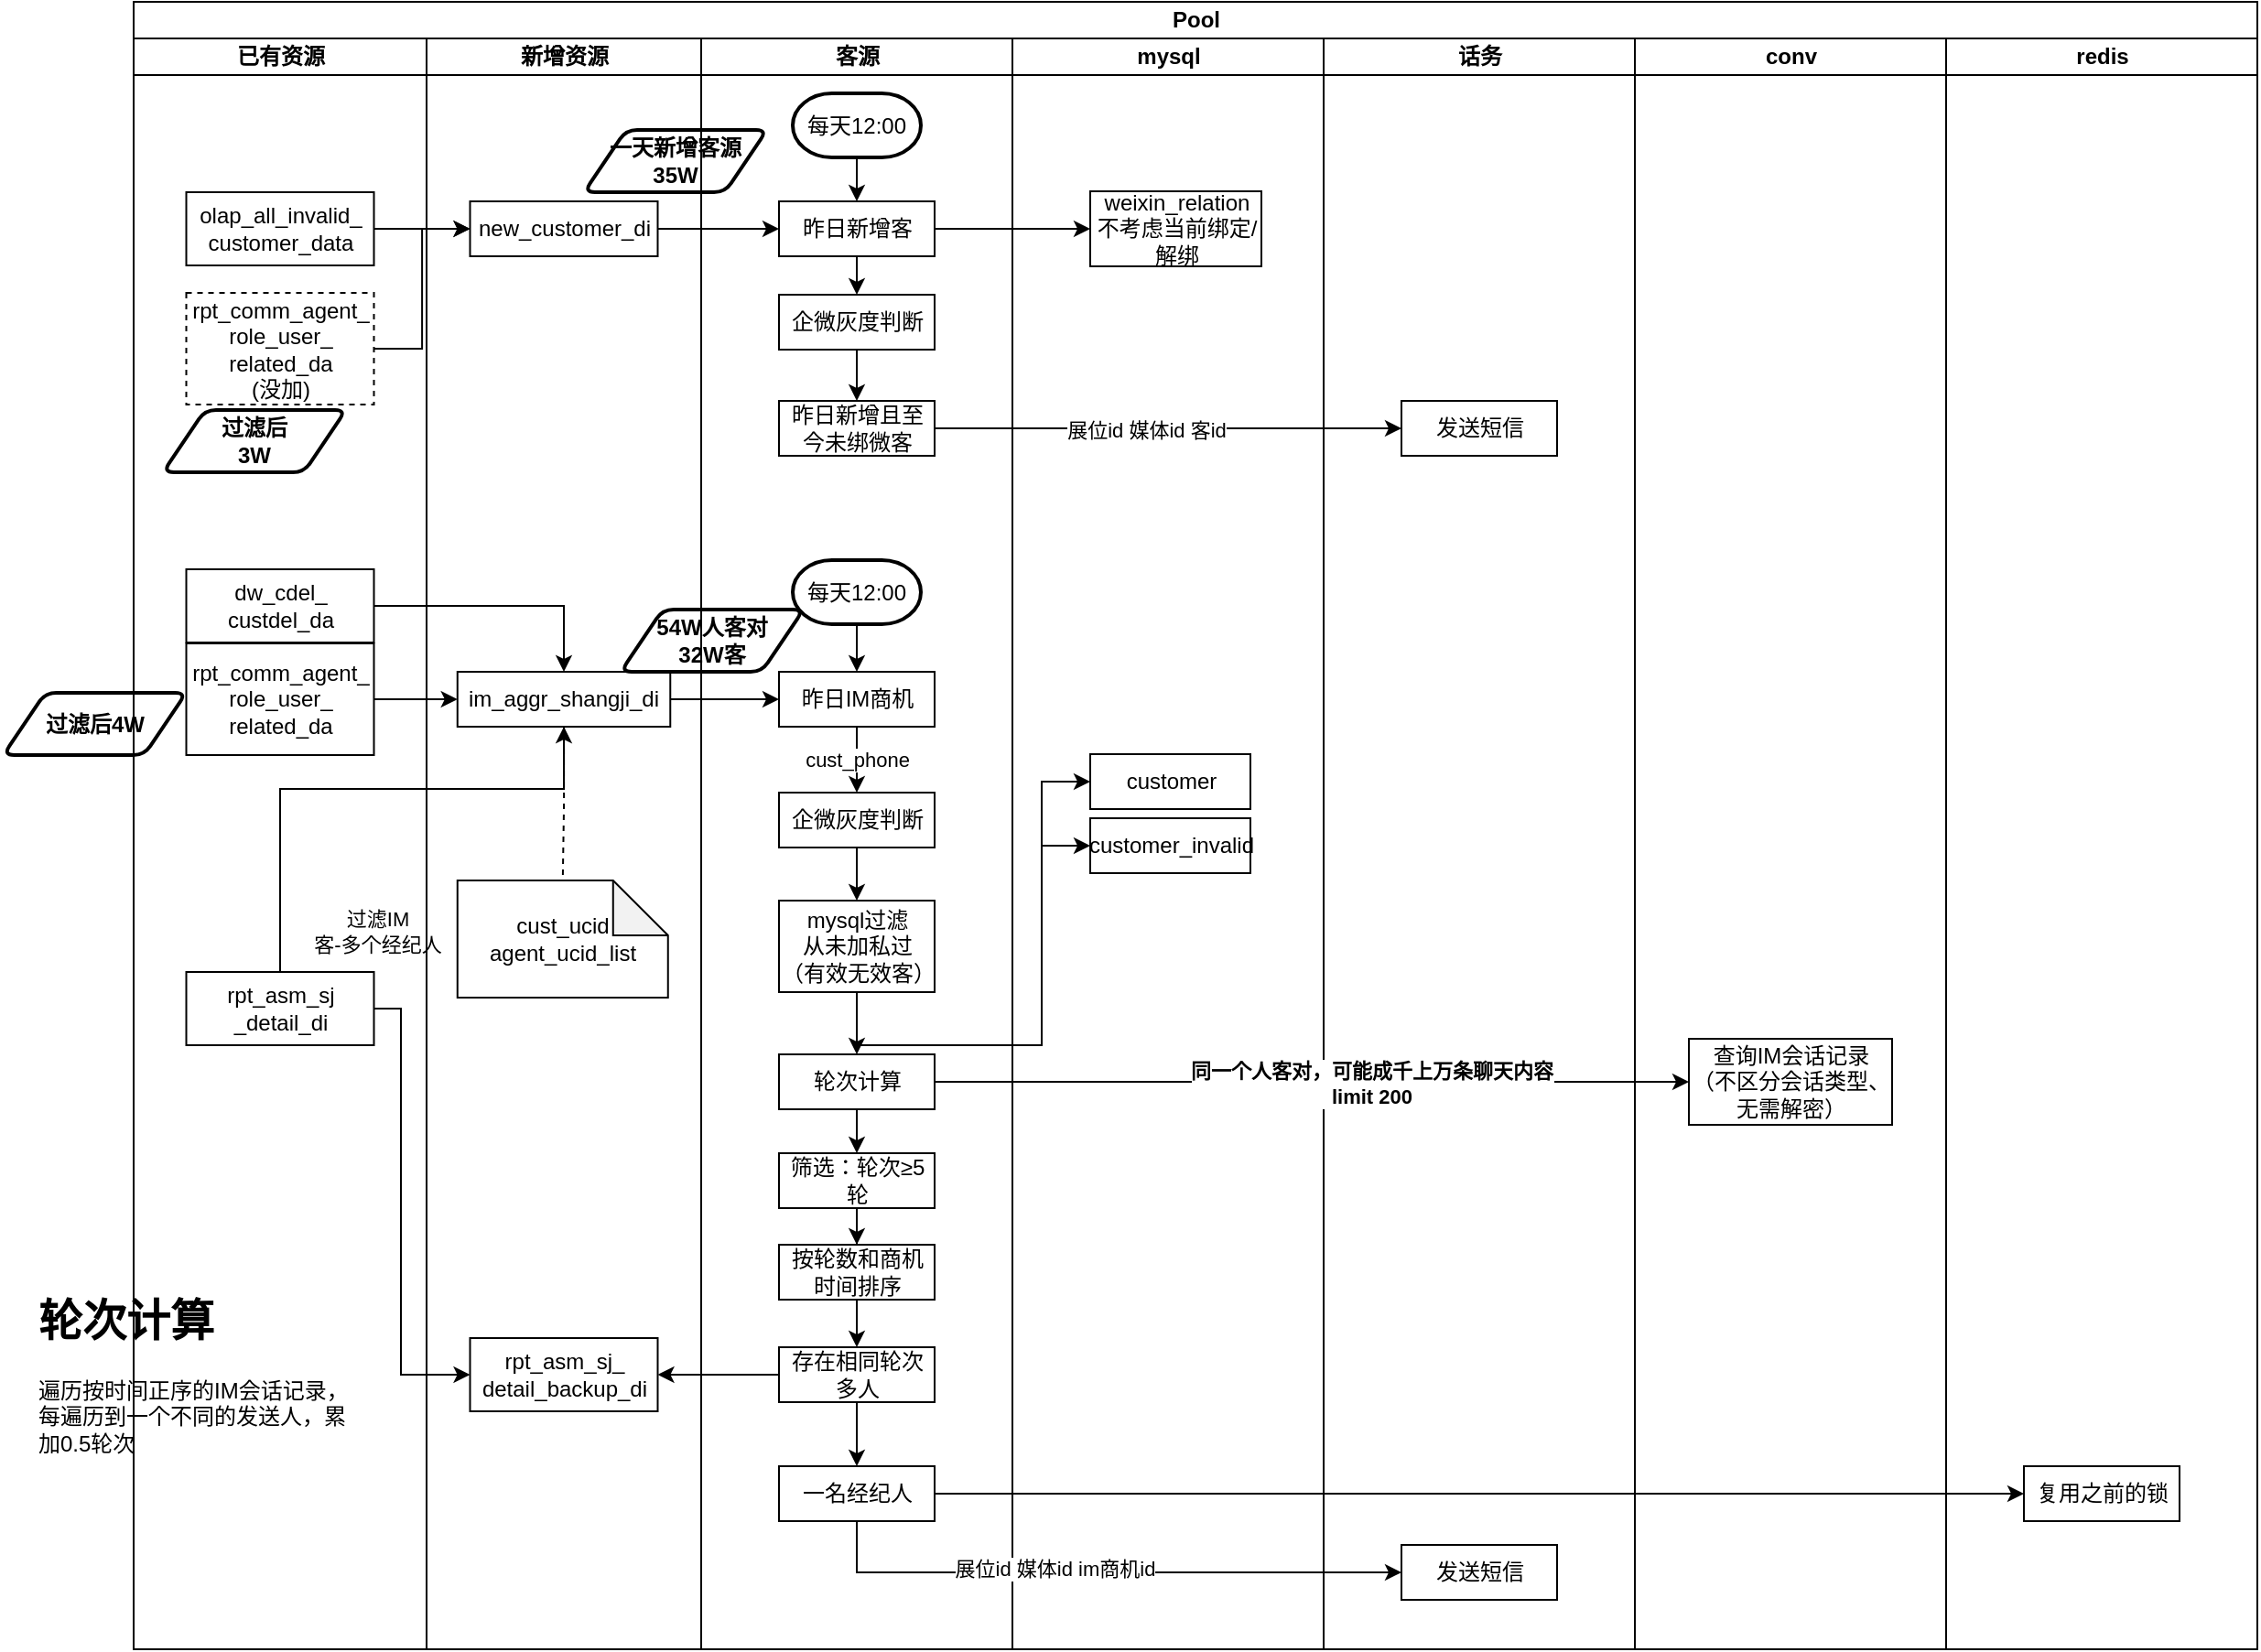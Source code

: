 <mxfile version="24.6.5" type="github">
  <diagram name="第 1 页" id="zzoMLaYJgZ_6w3f55oP_">
    <mxGraphModel dx="1434" dy="756" grid="1" gridSize="10" guides="1" tooltips="1" connect="1" arrows="1" fold="1" page="1" pageScale="1" pageWidth="827" pageHeight="1169" math="0" shadow="0">
      <root>
        <mxCell id="0" />
        <mxCell id="1" parent="0" />
        <mxCell id="JoWzsIIH0mBIpSpsmLhF-4" value="&lt;h1 style=&quot;margin-top: 0px;&quot;&gt;轮次计算&lt;/h1&gt;&lt;p&gt;遍历按时间正序的IM会话记录，每遍历到一个不同的发送人，累加0.5轮次&lt;/p&gt;" style="text;html=1;whiteSpace=wrap;overflow=hidden;rounded=0;movable=1;resizable=1;rotatable=1;deletable=1;editable=1;locked=0;connectable=1;" vertex="1" parent="1">
          <mxGeometry x="180" y="810" width="180" height="120" as="geometry" />
        </mxCell>
        <mxCell id="J_oKU9sIPk25eqEcuQ5v-1" value="Pool" style="swimlane;childLayout=stackLayout;resizeParent=1;resizeParentMax=0;startSize=20;html=1;" parent="1" vertex="1">
          <mxGeometry x="234" y="110" width="1160" height="900" as="geometry" />
        </mxCell>
        <mxCell id="J_oKU9sIPk25eqEcuQ5v-2" value="已有资源" style="swimlane;startSize=20;html=1;" parent="J_oKU9sIPk25eqEcuQ5v-1" vertex="1">
          <mxGeometry y="20" width="160" height="880" as="geometry" />
        </mxCell>
        <mxCell id="J_oKU9sIPk25eqEcuQ5v-27" value="rpt_asm_sj&lt;div&gt;_detail_di&lt;/div&gt;" style="rounded=0;whiteSpace=wrap;html=1;" parent="J_oKU9sIPk25eqEcuQ5v-2" vertex="1">
          <mxGeometry x="28.75" y="510" width="102.5" height="40" as="geometry" />
        </mxCell>
        <mxCell id="JoWzsIIH0mBIpSpsmLhF-5" value="dw_cdel_&lt;div&gt;custdel_da&lt;/div&gt;" style="rounded=0;whiteSpace=wrap;html=1;" vertex="1" parent="J_oKU9sIPk25eqEcuQ5v-2">
          <mxGeometry x="28.75" y="290" width="102.5" height="40" as="geometry" />
        </mxCell>
        <mxCell id="JoWzsIIH0mBIpSpsmLhF-25" value="过滤后&lt;div&gt;3W&lt;/div&gt;" style="shape=parallelogram;html=1;strokeWidth=2;perimeter=parallelogramPerimeter;whiteSpace=wrap;rounded=1;arcSize=12;size=0.23;fillColor=none;fontStyle=1" vertex="1" parent="J_oKU9sIPk25eqEcuQ5v-2">
          <mxGeometry x="16" y="203" width="100" height="34" as="geometry" />
        </mxCell>
        <mxCell id="JoWzsIIH0mBIpSpsmLhF-39" value="rpt_comm_agent_&lt;div&gt;role_user_&lt;/div&gt;&lt;div&gt;related_da&lt;/div&gt;" style="rounded=0;whiteSpace=wrap;html=1;" vertex="1" parent="J_oKU9sIPk25eqEcuQ5v-2">
          <mxGeometry x="28.75" y="330.5" width="102.5" height="61" as="geometry" />
        </mxCell>
        <mxCell id="J_oKU9sIPk25eqEcuQ5v-3" value="新增资源" style="swimlane;startSize=20;html=1;" parent="J_oKU9sIPk25eqEcuQ5v-1" vertex="1">
          <mxGeometry x="160" y="20" width="150" height="880" as="geometry" />
        </mxCell>
        <mxCell id="JoWzsIIH0mBIpSpsmLhF-1" style="edgeStyle=orthogonalEdgeStyle;rounded=0;orthogonalLoop=1;jettySize=auto;html=1;endArrow=none;endFill=0;dashed=1;" edge="1" parent="J_oKU9sIPk25eqEcuQ5v-3" source="J_oKU9sIPk25eqEcuQ5v-39" target="J_oKU9sIPk25eqEcuQ5v-63">
          <mxGeometry relative="1" as="geometry" />
        </mxCell>
        <mxCell id="J_oKU9sIPk25eqEcuQ5v-39" value="im_aggr_shangji_di" style="rounded=0;whiteSpace=wrap;html=1;" parent="J_oKU9sIPk25eqEcuQ5v-3" vertex="1">
          <mxGeometry x="16.88" y="346" width="116.25" height="30" as="geometry" />
        </mxCell>
        <mxCell id="J_oKU9sIPk25eqEcuQ5v-63" value="cust_ucid&lt;div&gt;agent_ucid_list&lt;/div&gt;" style="shape=note;whiteSpace=wrap;html=1;backgroundOutline=1;darkOpacity=0.05;" parent="J_oKU9sIPk25eqEcuQ5v-3" vertex="1">
          <mxGeometry x="16.88" y="460" width="115" height="64" as="geometry" />
        </mxCell>
        <mxCell id="JoWzsIIH0mBIpSpsmLhF-21" value="一天新增客源&lt;div&gt;35W&lt;/div&gt;" style="shape=parallelogram;html=1;strokeWidth=2;perimeter=parallelogramPerimeter;whiteSpace=wrap;rounded=1;arcSize=12;size=0.23;fillColor=none;fontStyle=1" vertex="1" parent="J_oKU9sIPk25eqEcuQ5v-3">
          <mxGeometry x="86" y="50" width="100" height="34" as="geometry" />
        </mxCell>
        <mxCell id="JoWzsIIH0mBIpSpsmLhF-34" value="rpt_asm_sj_&lt;div&gt;detail_backup_di&lt;br&gt;&lt;/div&gt;" style="rounded=0;whiteSpace=wrap;html=1;" vertex="1" parent="J_oKU9sIPk25eqEcuQ5v-3">
          <mxGeometry x="23.75" y="710" width="102.5" height="40" as="geometry" />
        </mxCell>
        <mxCell id="J_oKU9sIPk25eqEcuQ5v-4" value="客源" style="swimlane;startSize=20;html=1;" parent="J_oKU9sIPk25eqEcuQ5v-1" vertex="1">
          <mxGeometry x="310" y="20" width="170" height="880" as="geometry" />
        </mxCell>
        <mxCell id="J_oKU9sIPk25eqEcuQ5v-20" value="每天12:00" style="strokeWidth=2;html=1;shape=mxgraph.flowchart.terminator;whiteSpace=wrap;" parent="J_oKU9sIPk25eqEcuQ5v-4" vertex="1">
          <mxGeometry x="50" y="30" width="70" height="35" as="geometry" />
        </mxCell>
        <mxCell id="J_oKU9sIPk25eqEcuQ5v-43" style="edgeStyle=orthogonalEdgeStyle;rounded=0;orthogonalLoop=1;jettySize=auto;html=1;" parent="J_oKU9sIPk25eqEcuQ5v-4" source="J_oKU9sIPk25eqEcuQ5v-29" target="J_oKU9sIPk25eqEcuQ5v-32" edge="1">
          <mxGeometry relative="1" as="geometry" />
        </mxCell>
        <mxCell id="J_oKU9sIPk25eqEcuQ5v-29" value="每天12:00" style="strokeWidth=2;html=1;shape=mxgraph.flowchart.terminator;whiteSpace=wrap;" parent="J_oKU9sIPk25eqEcuQ5v-4" vertex="1">
          <mxGeometry x="50" y="285" width="70" height="35" as="geometry" />
        </mxCell>
        <mxCell id="J_oKU9sIPk25eqEcuQ5v-37" style="edgeStyle=orthogonalEdgeStyle;rounded=0;orthogonalLoop=1;jettySize=auto;html=1;" parent="J_oKU9sIPk25eqEcuQ5v-4" source="J_oKU9sIPk25eqEcuQ5v-32" target="JoWzsIIH0mBIpSpsmLhF-27" edge="1">
          <mxGeometry relative="1" as="geometry">
            <mxPoint x="85" y="426" as="targetPoint" />
          </mxGeometry>
        </mxCell>
        <mxCell id="J_oKU9sIPk25eqEcuQ5v-38" value="cust_phone" style="edgeLabel;html=1;align=center;verticalAlign=middle;resizable=0;points=[];" parent="J_oKU9sIPk25eqEcuQ5v-37" vertex="1" connectable="0">
          <mxGeometry x="-0.36" y="-4" relative="1" as="geometry">
            <mxPoint x="4" y="4" as="offset" />
          </mxGeometry>
        </mxCell>
        <mxCell id="J_oKU9sIPk25eqEcuQ5v-32" value="昨日IM商机" style="rounded=0;whiteSpace=wrap;html=1;" parent="J_oKU9sIPk25eqEcuQ5v-4" vertex="1">
          <mxGeometry x="42.5" y="346" width="85" height="30" as="geometry" />
        </mxCell>
        <mxCell id="J_oKU9sIPk25eqEcuQ5v-58" value="一名经纪人" style="rounded=0;whiteSpace=wrap;html=1;" parent="J_oKU9sIPk25eqEcuQ5v-4" vertex="1">
          <mxGeometry x="42.5" y="780" width="85" height="30" as="geometry" />
        </mxCell>
        <mxCell id="JoWzsIIH0mBIpSpsmLhF-10" value="&lt;div&gt;54W人客对&lt;/div&gt;32W客" style="shape=parallelogram;html=1;strokeWidth=2;perimeter=parallelogramPerimeter;whiteSpace=wrap;rounded=1;arcSize=12;size=0.23;fillColor=none;fontStyle=1" vertex="1" parent="J_oKU9sIPk25eqEcuQ5v-4">
          <mxGeometry x="-44" y="312" width="100" height="34" as="geometry" />
        </mxCell>
        <mxCell id="JoWzsIIH0mBIpSpsmLhF-11" value="mysql过滤&lt;div&gt;从未加私过&lt;div&gt;（有效无效客）&lt;/div&gt;&lt;/div&gt;" style="rounded=0;whiteSpace=wrap;html=1;" vertex="1" parent="J_oKU9sIPk25eqEcuQ5v-4">
          <mxGeometry x="42.5" y="471" width="85" height="50" as="geometry" />
        </mxCell>
        <mxCell id="JoWzsIIH0mBIpSpsmLhF-22" value="企微灰度判断" style="rounded=0;whiteSpace=wrap;html=1;" vertex="1" parent="J_oKU9sIPk25eqEcuQ5v-4">
          <mxGeometry x="42.5" y="140" width="85" height="30" as="geometry" />
        </mxCell>
        <mxCell id="JoWzsIIH0mBIpSpsmLhF-32" style="edgeStyle=orthogonalEdgeStyle;rounded=0;orthogonalLoop=1;jettySize=auto;html=1;" edge="1" parent="J_oKU9sIPk25eqEcuQ5v-4" source="JoWzsIIH0mBIpSpsmLhF-27" target="JoWzsIIH0mBIpSpsmLhF-11">
          <mxGeometry relative="1" as="geometry" />
        </mxCell>
        <mxCell id="JoWzsIIH0mBIpSpsmLhF-27" value="企微灰度判断" style="rounded=0;whiteSpace=wrap;html=1;" vertex="1" parent="J_oKU9sIPk25eqEcuQ5v-4">
          <mxGeometry x="42.5" y="412" width="85" height="30" as="geometry" />
        </mxCell>
        <mxCell id="JoWzsIIH0mBIpSpsmLhF-38" style="edgeStyle=orthogonalEdgeStyle;rounded=0;orthogonalLoop=1;jettySize=auto;html=1;" edge="1" parent="J_oKU9sIPk25eqEcuQ5v-4" source="JoWzsIIH0mBIpSpsmLhF-35" target="J_oKU9sIPk25eqEcuQ5v-58">
          <mxGeometry relative="1" as="geometry" />
        </mxCell>
        <mxCell id="JoWzsIIH0mBIpSpsmLhF-35" value="存在相同轮次多人" style="rounded=0;whiteSpace=wrap;html=1;" vertex="1" parent="J_oKU9sIPk25eqEcuQ5v-4">
          <mxGeometry x="42.5" y="715" width="85" height="30" as="geometry" />
        </mxCell>
        <mxCell id="J_oKU9sIPk25eqEcuQ5v-62" style="edgeStyle=orthogonalEdgeStyle;rounded=0;orthogonalLoop=1;jettySize=auto;html=1;entryX=0;entryY=0.5;entryDx=0;entryDy=0;" parent="J_oKU9sIPk25eqEcuQ5v-1" source="J_oKU9sIPk25eqEcuQ5v-58" target="JoWzsIIH0mBIpSpsmLhF-19" edge="1">
          <mxGeometry relative="1" as="geometry" />
        </mxCell>
        <mxCell id="J_oKU9sIPk25eqEcuQ5v-6" value="mysql" style="swimlane;startSize=20;html=1;" parent="J_oKU9sIPk25eqEcuQ5v-1" vertex="1">
          <mxGeometry x="480" y="20" width="170" height="880" as="geometry" />
        </mxCell>
        <mxCell id="J_oKU9sIPk25eqEcuQ5v-44" value="customer" style="rounded=0;whiteSpace=wrap;html=1;" parent="J_oKU9sIPk25eqEcuQ5v-6" vertex="1">
          <mxGeometry x="42.5" y="391" width="87.5" height="30" as="geometry" />
        </mxCell>
        <mxCell id="J_oKU9sIPk25eqEcuQ5v-45" value="customer_invalid" style="rounded=0;whiteSpace=wrap;html=1;" parent="J_oKU9sIPk25eqEcuQ5v-6" vertex="1">
          <mxGeometry x="42.5" y="426" width="87.5" height="30" as="geometry" />
        </mxCell>
        <mxCell id="J_oKU9sIPk25eqEcuQ5v-7" value="weixin_relation&lt;div&gt;不考虑当前绑定/解绑&lt;/div&gt;" style="rounded=0;whiteSpace=wrap;html=1;" parent="J_oKU9sIPk25eqEcuQ5v-6" vertex="1">
          <mxGeometry x="42.5" y="83.5" width="93.5" height="41" as="geometry" />
        </mxCell>
        <mxCell id="J_oKU9sIPk25eqEcuQ5v-23" value="话务" style="swimlane;startSize=20;html=1;" parent="J_oKU9sIPk25eqEcuQ5v-1" vertex="1">
          <mxGeometry x="650" y="20" width="170" height="880" as="geometry" />
        </mxCell>
        <mxCell id="J_oKU9sIPk25eqEcuQ5v-24" value="发送短信" style="rounded=0;whiteSpace=wrap;html=1;" parent="J_oKU9sIPk25eqEcuQ5v-23" vertex="1">
          <mxGeometry x="42.5" y="198" width="85" height="30" as="geometry" />
        </mxCell>
        <mxCell id="J_oKU9sIPk25eqEcuQ5v-61" value="发送短信" style="rounded=0;whiteSpace=wrap;html=1;" parent="J_oKU9sIPk25eqEcuQ5v-23" vertex="1">
          <mxGeometry x="42.5" y="823" width="85" height="30" as="geometry" />
        </mxCell>
        <mxCell id="J_oKU9sIPk25eqEcuQ5v-35" value="conv" style="swimlane;startSize=20;html=1;" parent="J_oKU9sIPk25eqEcuQ5v-1" vertex="1">
          <mxGeometry x="820" y="20" width="170" height="880" as="geometry" />
        </mxCell>
        <mxCell id="J_oKU9sIPk25eqEcuQ5v-55" value="查询IM会话记录（不区分会话类型、无需解密）" style="rounded=0;whiteSpace=wrap;html=1;" parent="J_oKU9sIPk25eqEcuQ5v-35" vertex="1">
          <mxGeometry x="29.5" y="546.5" width="111" height="47" as="geometry" />
        </mxCell>
        <mxCell id="JoWzsIIH0mBIpSpsmLhF-18" value="redis" style="swimlane;startSize=20;html=1;" vertex="1" parent="J_oKU9sIPk25eqEcuQ5v-1">
          <mxGeometry x="990" y="20" width="170" height="880" as="geometry" />
        </mxCell>
        <mxCell id="JoWzsIIH0mBIpSpsmLhF-19" value="复用之前的锁" style="rounded=0;whiteSpace=wrap;html=1;" vertex="1" parent="JoWzsIIH0mBIpSpsmLhF-18">
          <mxGeometry x="42.5" y="780" width="85" height="30" as="geometry" />
        </mxCell>
        <mxCell id="J_oKU9sIPk25eqEcuQ5v-41" style="edgeStyle=orthogonalEdgeStyle;rounded=0;orthogonalLoop=1;jettySize=auto;html=1;entryX=0;entryY=0.5;entryDx=0;entryDy=0;" parent="J_oKU9sIPk25eqEcuQ5v-1" source="J_oKU9sIPk25eqEcuQ5v-39" target="J_oKU9sIPk25eqEcuQ5v-32" edge="1">
          <mxGeometry relative="1" as="geometry">
            <mxPoint x="352.5" y="382" as="targetPoint" />
          </mxGeometry>
        </mxCell>
        <mxCell id="J_oKU9sIPk25eqEcuQ5v-40" style="edgeStyle=orthogonalEdgeStyle;rounded=0;orthogonalLoop=1;jettySize=auto;html=1;exitX=0.5;exitY=0;exitDx=0;exitDy=0;" parent="J_oKU9sIPk25eqEcuQ5v-1" source="J_oKU9sIPk25eqEcuQ5v-27" target="J_oKU9sIPk25eqEcuQ5v-39" edge="1">
          <mxGeometry relative="1" as="geometry">
            <mxPoint x="235.1" y="321" as="sourcePoint" />
            <Array as="points">
              <mxPoint x="80" y="430" />
              <mxPoint x="235" y="430" />
            </Array>
          </mxGeometry>
        </mxCell>
        <mxCell id="J_oKU9sIPk25eqEcuQ5v-42" value="过滤IM&lt;div&gt;客-多个经纪人&lt;/div&gt;" style="edgeLabel;html=1;align=center;verticalAlign=middle;resizable=0;points=[];labelBackgroundColor=none;" parent="J_oKU9sIPk25eqEcuQ5v-40" vertex="1" connectable="0">
          <mxGeometry x="-0.739" relative="1" as="geometry">
            <mxPoint x="53" y="15" as="offset" />
          </mxGeometry>
        </mxCell>
        <mxCell id="JoWzsIIH0mBIpSpsmLhF-6" style="edgeStyle=orthogonalEdgeStyle;rounded=0;orthogonalLoop=1;jettySize=auto;html=1;entryX=0.5;entryY=0;entryDx=0;entryDy=0;" edge="1" parent="J_oKU9sIPk25eqEcuQ5v-1" source="JoWzsIIH0mBIpSpsmLhF-5" target="J_oKU9sIPk25eqEcuQ5v-39">
          <mxGeometry relative="1" as="geometry" />
        </mxCell>
        <mxCell id="JoWzsIIH0mBIpSpsmLhF-14" style="edgeStyle=orthogonalEdgeStyle;rounded=0;orthogonalLoop=1;jettySize=auto;html=1;entryX=0;entryY=0.5;entryDx=0;entryDy=0;" edge="1" parent="J_oKU9sIPk25eqEcuQ5v-1" source="JoWzsIIH0mBIpSpsmLhF-11" target="J_oKU9sIPk25eqEcuQ5v-44">
          <mxGeometry relative="1" as="geometry">
            <Array as="points">
              <mxPoint x="395" y="570" />
              <mxPoint x="496" y="570" />
              <mxPoint x="496" y="426" />
            </Array>
          </mxGeometry>
        </mxCell>
        <mxCell id="JoWzsIIH0mBIpSpsmLhF-15" style="edgeStyle=orthogonalEdgeStyle;rounded=0;orthogonalLoop=1;jettySize=auto;html=1;entryX=0;entryY=0.5;entryDx=0;entryDy=0;" edge="1" parent="J_oKU9sIPk25eqEcuQ5v-1" source="JoWzsIIH0mBIpSpsmLhF-11" target="J_oKU9sIPk25eqEcuQ5v-45">
          <mxGeometry relative="1" as="geometry">
            <Array as="points">
              <mxPoint x="395" y="570" />
              <mxPoint x="496" y="570" />
              <mxPoint x="496" y="461" />
            </Array>
          </mxGeometry>
        </mxCell>
        <mxCell id="JoWzsIIH0mBIpSpsmLhF-20" style="edgeStyle=orthogonalEdgeStyle;rounded=0;orthogonalLoop=1;jettySize=auto;html=1;entryX=0;entryY=0.5;entryDx=0;entryDy=0;exitX=0.5;exitY=1;exitDx=0;exitDy=0;" edge="1" parent="J_oKU9sIPk25eqEcuQ5v-1" source="J_oKU9sIPk25eqEcuQ5v-58" target="J_oKU9sIPk25eqEcuQ5v-61">
          <mxGeometry relative="1" as="geometry" />
        </mxCell>
        <mxCell id="JoWzsIIH0mBIpSpsmLhF-42" value="展位id 媒体id im商机id" style="edgeLabel;html=1;align=center;verticalAlign=middle;resizable=0;points=[];" vertex="1" connectable="0" parent="JoWzsIIH0mBIpSpsmLhF-20">
          <mxGeometry x="-0.164" y="2" relative="1" as="geometry">
            <mxPoint as="offset" />
          </mxGeometry>
        </mxCell>
        <mxCell id="JoWzsIIH0mBIpSpsmLhF-36" style="edgeStyle=orthogonalEdgeStyle;rounded=0;orthogonalLoop=1;jettySize=auto;html=1;" edge="1" parent="J_oKU9sIPk25eqEcuQ5v-1" source="JoWzsIIH0mBIpSpsmLhF-35" target="JoWzsIIH0mBIpSpsmLhF-34">
          <mxGeometry relative="1" as="geometry" />
        </mxCell>
        <mxCell id="JoWzsIIH0mBIpSpsmLhF-40" style="edgeStyle=orthogonalEdgeStyle;rounded=0;orthogonalLoop=1;jettySize=auto;html=1;entryX=0;entryY=0.5;entryDx=0;entryDy=0;" edge="1" parent="J_oKU9sIPk25eqEcuQ5v-1" source="JoWzsIIH0mBIpSpsmLhF-39" target="J_oKU9sIPk25eqEcuQ5v-39">
          <mxGeometry relative="1" as="geometry" />
        </mxCell>
        <mxCell id="JoWzsIIH0mBIpSpsmLhF-43" style="edgeStyle=orthogonalEdgeStyle;rounded=0;orthogonalLoop=1;jettySize=auto;html=1;entryX=0;entryY=0.5;entryDx=0;entryDy=0;" edge="1" parent="J_oKU9sIPk25eqEcuQ5v-1" source="J_oKU9sIPk25eqEcuQ5v-27" target="JoWzsIIH0mBIpSpsmLhF-34">
          <mxGeometry relative="1" as="geometry">
            <Array as="points">
              <mxPoint x="146" y="550" />
              <mxPoint x="146" y="750" />
            </Array>
          </mxGeometry>
        </mxCell>
        <mxCell id="J_oKU9sIPk25eqEcuQ5v-14" value="olap_all_invalid_&lt;div&gt;customer_data&lt;/div&gt;" style="rounded=0;whiteSpace=wrap;html=1;" parent="1" vertex="1">
          <mxGeometry x="262.75" y="214" width="102.5" height="40" as="geometry" />
        </mxCell>
        <mxCell id="J_oKU9sIPk25eqEcuQ5v-18" value="rpt_comm_agent_&lt;div&gt;role_user_&lt;/div&gt;&lt;div&gt;related_da&lt;div&gt;(没加)&lt;/div&gt;&lt;/div&gt;" style="rounded=0;whiteSpace=wrap;html=1;dashed=1;" parent="1" vertex="1">
          <mxGeometry x="262.75" y="269" width="102.5" height="61" as="geometry" />
        </mxCell>
        <mxCell id="J_oKU9sIPk25eqEcuQ5v-13" value="new_customer_di" style="rounded=0;whiteSpace=wrap;html=1;" parent="1" vertex="1">
          <mxGeometry x="417.75" y="219" width="102.5" height="30" as="geometry" />
        </mxCell>
        <mxCell id="JoWzsIIH0mBIpSpsmLhF-23" style="edgeStyle=orthogonalEdgeStyle;rounded=0;orthogonalLoop=1;jettySize=auto;html=1;" edge="1" parent="1" source="J_oKU9sIPk25eqEcuQ5v-5" target="JoWzsIIH0mBIpSpsmLhF-22">
          <mxGeometry relative="1" as="geometry" />
        </mxCell>
        <mxCell id="J_oKU9sIPk25eqEcuQ5v-5" value="昨日新增客" style="rounded=0;whiteSpace=wrap;html=1;" parent="1" vertex="1">
          <mxGeometry x="586.5" y="219" width="85" height="30" as="geometry" />
        </mxCell>
        <mxCell id="J_oKU9sIPk25eqEcuQ5v-25" style="edgeStyle=orthogonalEdgeStyle;rounded=0;orthogonalLoop=1;jettySize=auto;html=1;" parent="1" source="J_oKU9sIPk25eqEcuQ5v-9" target="J_oKU9sIPk25eqEcuQ5v-24" edge="1">
          <mxGeometry relative="1" as="geometry" />
        </mxCell>
        <mxCell id="JoWzsIIH0mBIpSpsmLhF-41" value="展位id 媒体id 客id" style="edgeLabel;html=1;align=center;verticalAlign=middle;resizable=0;points=[];" vertex="1" connectable="0" parent="J_oKU9sIPk25eqEcuQ5v-25">
          <mxGeometry x="-0.094" y="-1" relative="1" as="geometry">
            <mxPoint as="offset" />
          </mxGeometry>
        </mxCell>
        <mxCell id="J_oKU9sIPk25eqEcuQ5v-9" value="昨日新增且至今未绑微客" style="rounded=0;whiteSpace=wrap;html=1;" parent="1" vertex="1">
          <mxGeometry x="586.5" y="328" width="85" height="30" as="geometry" />
        </mxCell>
        <mxCell id="J_oKU9sIPk25eqEcuQ5v-10" style="edgeStyle=orthogonalEdgeStyle;rounded=0;orthogonalLoop=1;jettySize=auto;html=1;" parent="1" source="J_oKU9sIPk25eqEcuQ5v-5" target="J_oKU9sIPk25eqEcuQ5v-7" edge="1">
          <mxGeometry relative="1" as="geometry" />
        </mxCell>
        <mxCell id="J_oKU9sIPk25eqEcuQ5v-16" style="edgeStyle=orthogonalEdgeStyle;rounded=0;orthogonalLoop=1;jettySize=auto;html=1;" parent="1" source="J_oKU9sIPk25eqEcuQ5v-14" target="J_oKU9sIPk25eqEcuQ5v-13" edge="1">
          <mxGeometry relative="1" as="geometry" />
        </mxCell>
        <mxCell id="J_oKU9sIPk25eqEcuQ5v-17" style="edgeStyle=orthogonalEdgeStyle;rounded=0;orthogonalLoop=1;jettySize=auto;html=1;" parent="1" source="J_oKU9sIPk25eqEcuQ5v-13" target="J_oKU9sIPk25eqEcuQ5v-5" edge="1">
          <mxGeometry relative="1" as="geometry" />
        </mxCell>
        <mxCell id="J_oKU9sIPk25eqEcuQ5v-19" style="edgeStyle=orthogonalEdgeStyle;rounded=0;orthogonalLoop=1;jettySize=auto;html=1;entryX=0;entryY=0.5;entryDx=0;entryDy=0;" parent="1" source="J_oKU9sIPk25eqEcuQ5v-18" target="J_oKU9sIPk25eqEcuQ5v-13" edge="1">
          <mxGeometry relative="1" as="geometry" />
        </mxCell>
        <mxCell id="J_oKU9sIPk25eqEcuQ5v-22" style="edgeStyle=orthogonalEdgeStyle;rounded=0;orthogonalLoop=1;jettySize=auto;html=1;" parent="1" source="J_oKU9sIPk25eqEcuQ5v-20" target="J_oKU9sIPk25eqEcuQ5v-5" edge="1">
          <mxGeometry relative="1" as="geometry" />
        </mxCell>
        <mxCell id="J_oKU9sIPk25eqEcuQ5v-48" value="轮次≥5轮" style="rounded=0;whiteSpace=wrap;html=1;" parent="1" vertex="1">
          <mxGeometry x="586.5" y="739" width="85" height="30" as="geometry" />
        </mxCell>
        <mxCell id="JoWzsIIH0mBIpSpsmLhF-37" style="edgeStyle=orthogonalEdgeStyle;rounded=0;orthogonalLoop=1;jettySize=auto;html=1;" edge="1" parent="1" source="J_oKU9sIPk25eqEcuQ5v-50" target="JoWzsIIH0mBIpSpsmLhF-35">
          <mxGeometry relative="1" as="geometry" />
        </mxCell>
        <mxCell id="J_oKU9sIPk25eqEcuQ5v-50" value="按轮数和商机时间排序" style="rounded=0;whiteSpace=wrap;html=1;" parent="1" vertex="1">
          <mxGeometry x="586.5" y="789" width="85" height="30" as="geometry" />
        </mxCell>
        <mxCell id="J_oKU9sIPk25eqEcuQ5v-52" style="edgeStyle=orthogonalEdgeStyle;rounded=0;orthogonalLoop=1;jettySize=auto;html=1;" parent="1" source="J_oKU9sIPk25eqEcuQ5v-49" target="J_oKU9sIPk25eqEcuQ5v-50" edge="1">
          <mxGeometry relative="1" as="geometry" />
        </mxCell>
        <mxCell id="J_oKU9sIPk25eqEcuQ5v-49" value="筛选：轮次≥5轮" style="rounded=0;whiteSpace=wrap;html=1;" parent="1" vertex="1">
          <mxGeometry x="586.5" y="739" width="85" height="30" as="geometry" />
        </mxCell>
        <mxCell id="J_oKU9sIPk25eqEcuQ5v-56" style="edgeStyle=orthogonalEdgeStyle;rounded=0;orthogonalLoop=1;jettySize=auto;html=1;" parent="1" source="J_oKU9sIPk25eqEcuQ5v-53" target="J_oKU9sIPk25eqEcuQ5v-55" edge="1">
          <mxGeometry relative="1" as="geometry" />
        </mxCell>
        <mxCell id="JoWzsIIH0mBIpSpsmLhF-9" value="同一个人客对，可能成千上万条聊天内容&lt;div&gt;limit 200&lt;/div&gt;" style="edgeLabel;html=1;align=center;verticalAlign=middle;resizable=0;points=[];fontStyle=1" vertex="1" connectable="0" parent="J_oKU9sIPk25eqEcuQ5v-56">
          <mxGeometry x="0.153" y="-1" relative="1" as="geometry">
            <mxPoint x="1" as="offset" />
          </mxGeometry>
        </mxCell>
        <mxCell id="J_oKU9sIPk25eqEcuQ5v-60" style="edgeStyle=orthogonalEdgeStyle;rounded=0;orthogonalLoop=1;jettySize=auto;html=1;" parent="1" source="J_oKU9sIPk25eqEcuQ5v-53" target="J_oKU9sIPk25eqEcuQ5v-49" edge="1">
          <mxGeometry relative="1" as="geometry" />
        </mxCell>
        <mxCell id="J_oKU9sIPk25eqEcuQ5v-53" value="轮次计算" style="rounded=0;whiteSpace=wrap;html=1;" parent="1" vertex="1">
          <mxGeometry x="586.5" y="685" width="85" height="30" as="geometry" />
        </mxCell>
        <mxCell id="JoWzsIIH0mBIpSpsmLhF-13" style="edgeStyle=orthogonalEdgeStyle;rounded=0;orthogonalLoop=1;jettySize=auto;html=1;" edge="1" parent="1" source="JoWzsIIH0mBIpSpsmLhF-11" target="J_oKU9sIPk25eqEcuQ5v-53">
          <mxGeometry relative="1" as="geometry" />
        </mxCell>
        <mxCell id="JoWzsIIH0mBIpSpsmLhF-24" style="edgeStyle=orthogonalEdgeStyle;rounded=0;orthogonalLoop=1;jettySize=auto;html=1;" edge="1" parent="1" source="JoWzsIIH0mBIpSpsmLhF-22" target="J_oKU9sIPk25eqEcuQ5v-9">
          <mxGeometry relative="1" as="geometry" />
        </mxCell>
        <mxCell id="JoWzsIIH0mBIpSpsmLhF-26" value="过滤后4W" style="shape=parallelogram;html=1;strokeWidth=2;perimeter=parallelogramPerimeter;whiteSpace=wrap;rounded=1;arcSize=12;size=0.23;fillColor=none;fontStyle=1" vertex="1" parent="1">
          <mxGeometry x="162.75" y="487.5" width="100" height="34" as="geometry" />
        </mxCell>
      </root>
    </mxGraphModel>
  </diagram>
</mxfile>
